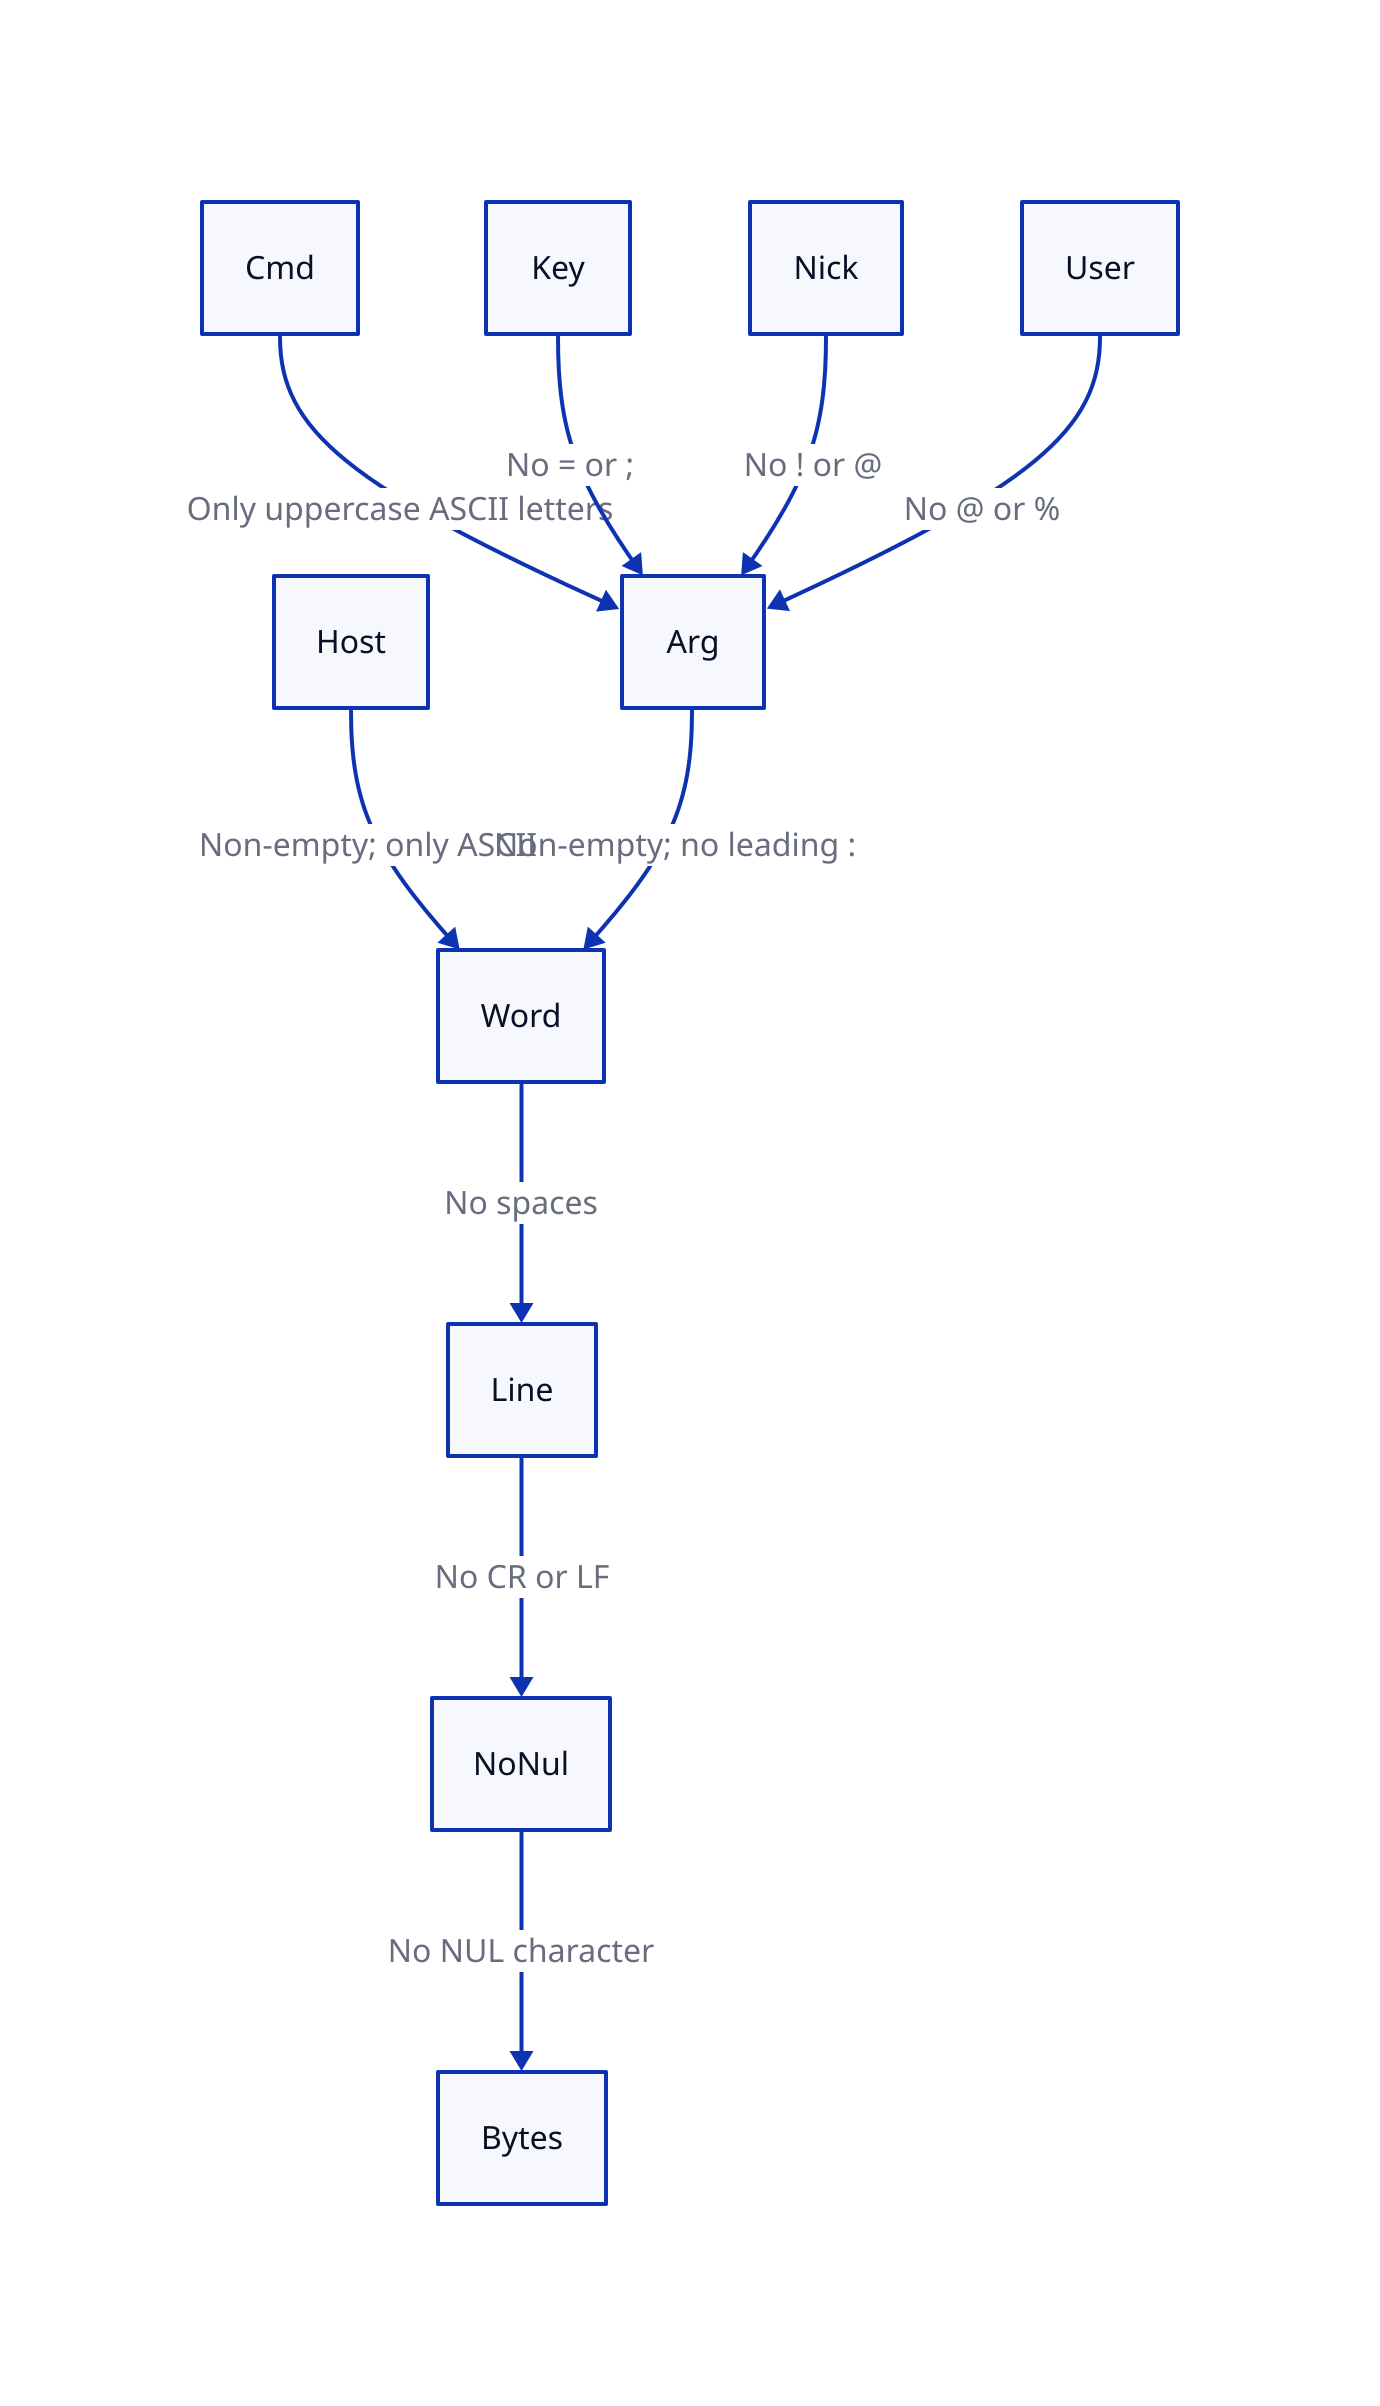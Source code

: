 Bytes <- NoNul: "No NUL character"
NoNul <- Line: "No CR or LF"
Line <- Word: "No spaces"
Word <- Host: "Non-empty; only ASCII"
Word <- Arg: "Non-empty; no leading :"
Arg <- Cmd: "Only uppercase ASCII letters"
Arg <- Key: "No = or ;"
Arg <- Nick: "No ! or @"
Arg <- User: "No @ or %"
